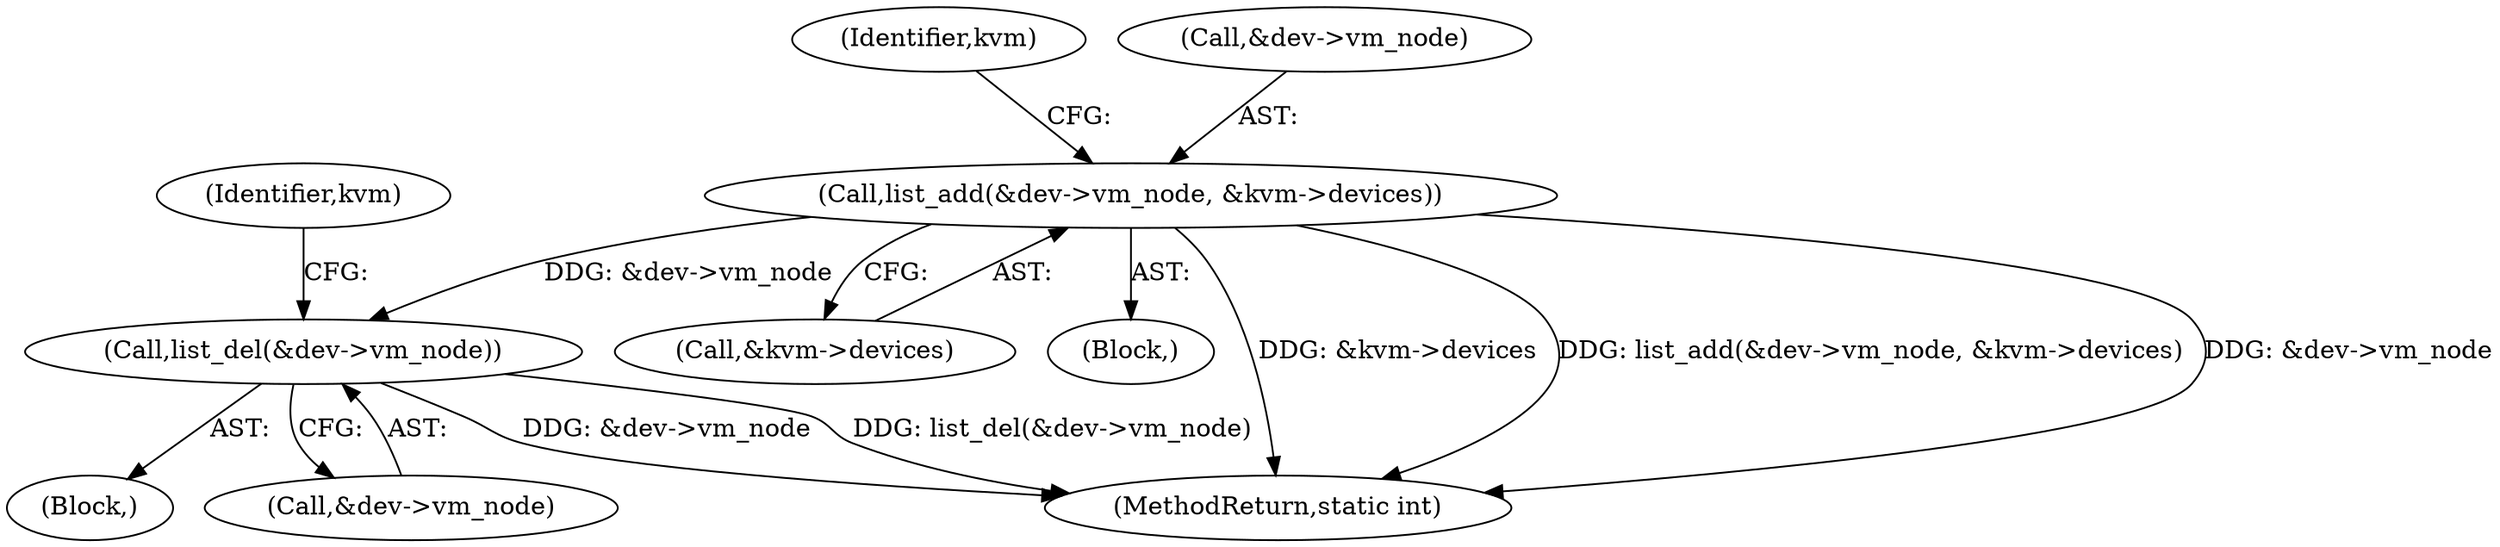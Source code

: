 digraph "0_linux_cfa39381173d5f969daf43582c95ad679189cbc9@pointer" {
"1000195" [label="(Call,list_add(&dev->vm_node, &kvm->devices))"];
"1000241" [label="(Call,list_del(&dev->vm_node))"];
"1000233" [label="(Block,)"];
"1000249" [label="(Identifier,kvm)"];
"1000242" [label="(Call,&dev->vm_node)"];
"1000207" [label="(Identifier,kvm)"];
"1000195" [label="(Call,list_add(&dev->vm_node, &kvm->devices))"];
"1000196" [label="(Call,&dev->vm_node)"];
"1000241" [label="(Call,list_del(&dev->vm_node))"];
"1000200" [label="(Call,&kvm->devices)"];
"1000103" [label="(Block,)"];
"1000262" [label="(MethodReturn,static int)"];
"1000195" -> "1000103"  [label="AST: "];
"1000195" -> "1000200"  [label="CFG: "];
"1000196" -> "1000195"  [label="AST: "];
"1000200" -> "1000195"  [label="AST: "];
"1000207" -> "1000195"  [label="CFG: "];
"1000195" -> "1000262"  [label="DDG: &kvm->devices"];
"1000195" -> "1000262"  [label="DDG: list_add(&dev->vm_node, &kvm->devices)"];
"1000195" -> "1000262"  [label="DDG: &dev->vm_node"];
"1000195" -> "1000241"  [label="DDG: &dev->vm_node"];
"1000241" -> "1000233"  [label="AST: "];
"1000241" -> "1000242"  [label="CFG: "];
"1000242" -> "1000241"  [label="AST: "];
"1000249" -> "1000241"  [label="CFG: "];
"1000241" -> "1000262"  [label="DDG: &dev->vm_node"];
"1000241" -> "1000262"  [label="DDG: list_del(&dev->vm_node)"];
}
